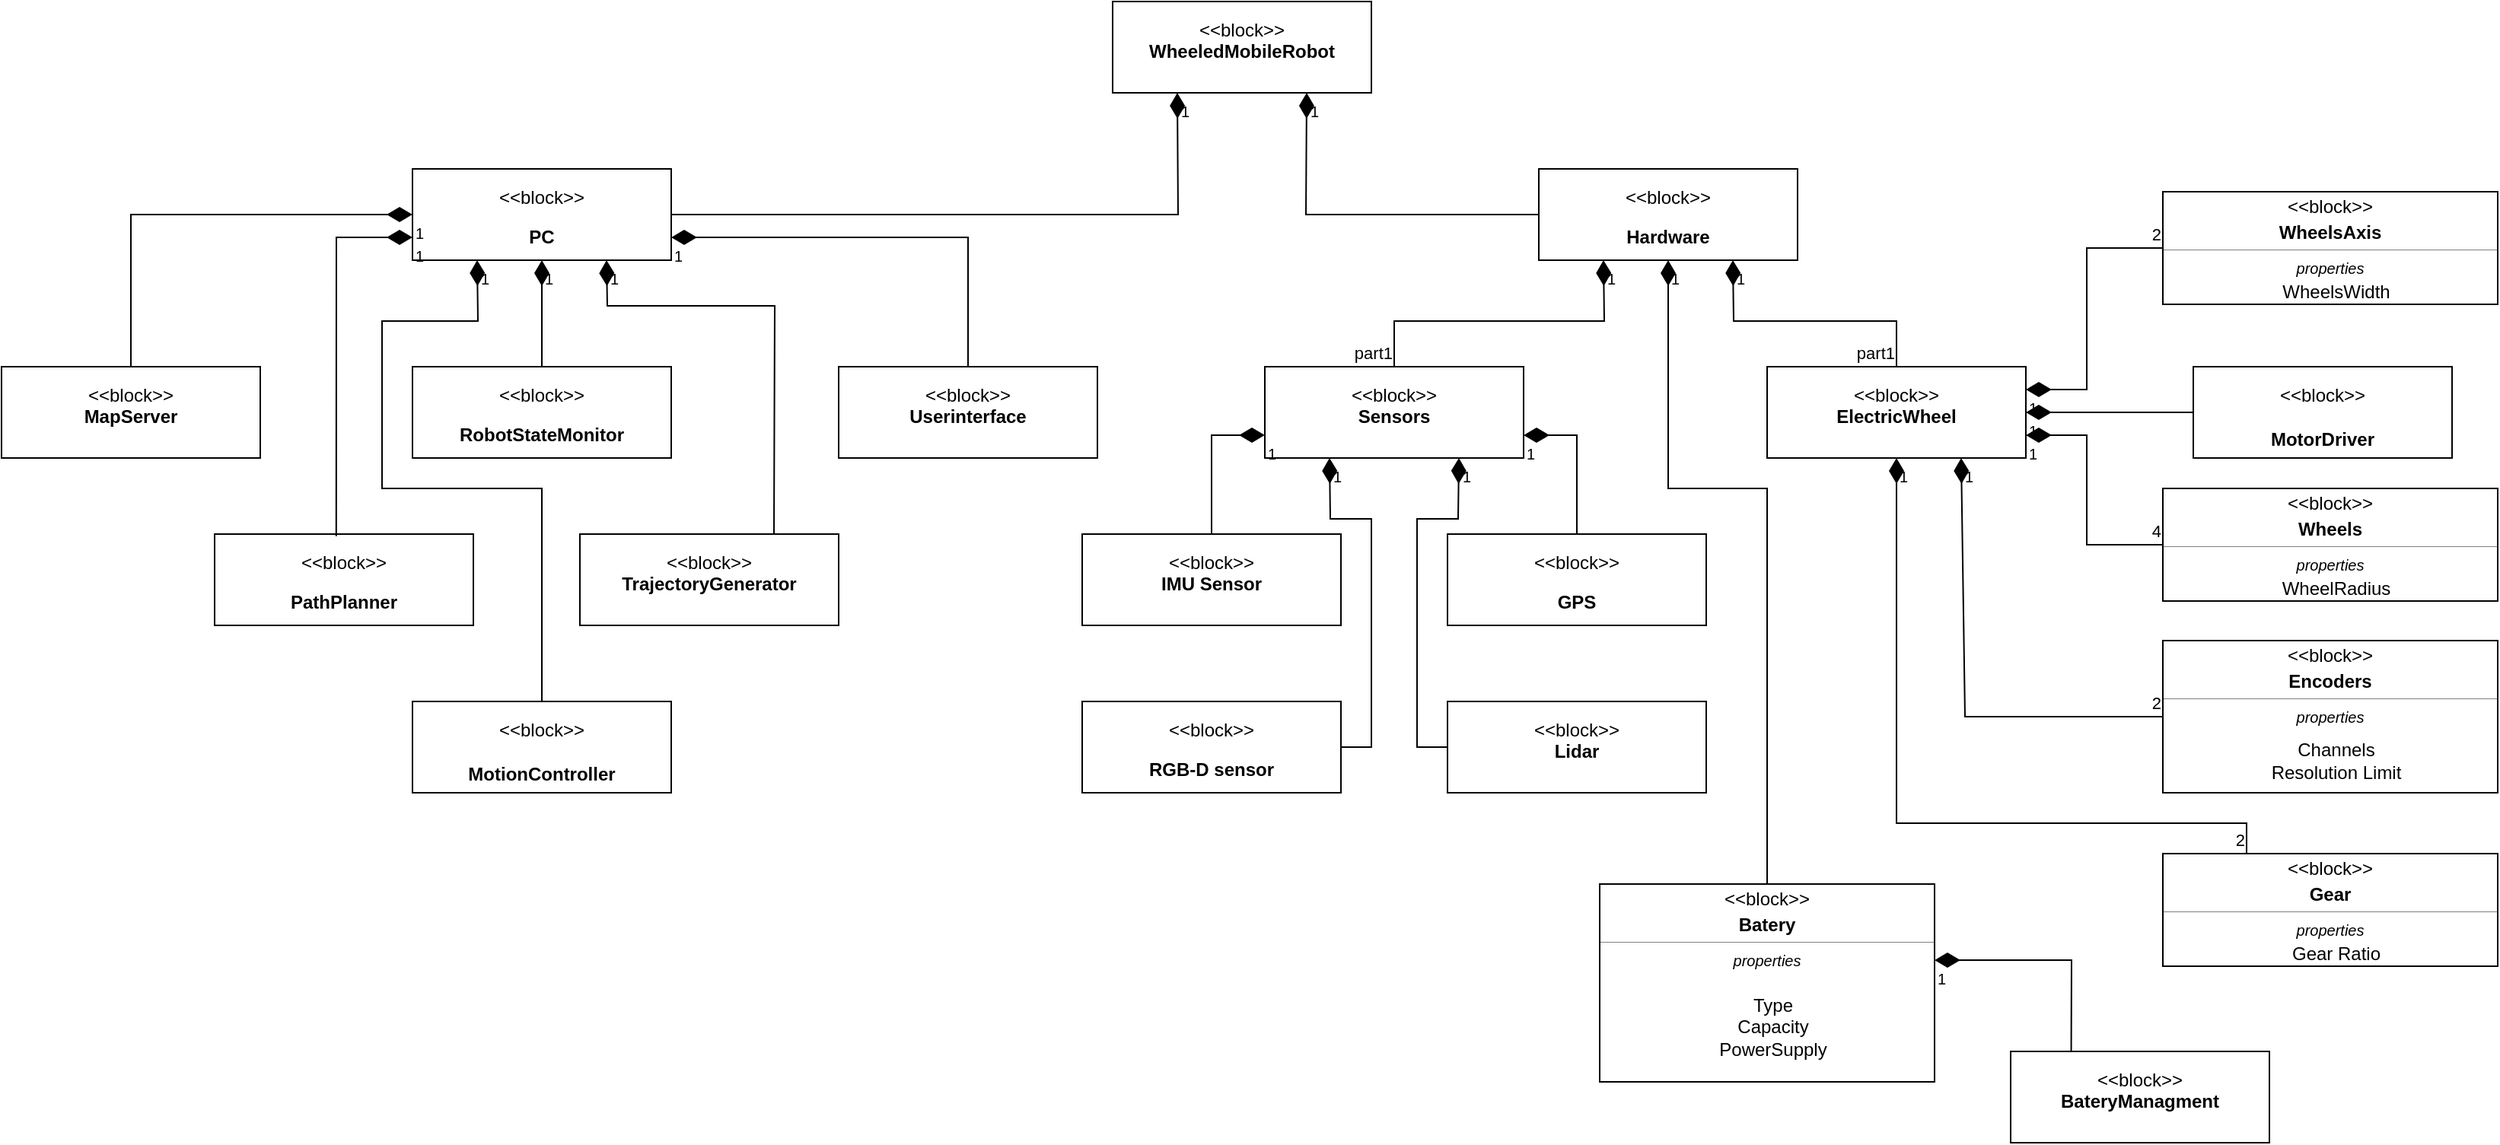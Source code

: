 <mxfile version="24.7.17">
  <diagram name="Strona-1" id="UwaVrkcUniKHTA-4bWRa">
    <mxGraphModel dx="1037" dy="1135" grid="1" gridSize="10" guides="1" tooltips="1" connect="1" arrows="1" fold="1" page="1" pageScale="1" pageWidth="1169" pageHeight="827" math="0" shadow="0">
      <root>
        <mxCell id="0" />
        <mxCell id="1" parent="0" />
        <mxCell id="Kdwl96Ug_hAsiMV7PnAU-1" value="&lt;p&gt;&amp;lt;&amp;lt;block&amp;gt;&amp;gt;&lt;br&gt;&lt;/p&gt;&lt;p&gt;&lt;b&gt;PC&lt;/b&gt;&lt;/p&gt;" style="shape=rect;html=1;overflow=fill;whiteSpace=wrap;align=center;" parent="1" vertex="1">
          <mxGeometry x="1630" y="160" width="170" height="60" as="geometry" />
        </mxCell>
        <mxCell id="Kdwl96Ug_hAsiMV7PnAU-2" value="&lt;p&gt;&amp;lt;&amp;lt;block&amp;gt;&amp;gt;&lt;br&gt;&lt;/p&gt;&lt;p&gt;&lt;b&gt;Hardware&lt;/b&gt;&lt;/p&gt;" style="shape=rect;html=1;overflow=fill;whiteSpace=wrap;align=center;" parent="1" vertex="1">
          <mxGeometry x="2370" y="160" width="170" height="60" as="geometry" />
        </mxCell>
        <mxCell id="Kdwl96Ug_hAsiMV7PnAU-3" value="&lt;p&gt;&amp;lt;&amp;lt;block&amp;gt;&amp;gt;&lt;br&gt;&lt;b&gt;WheeledMobileRobot&lt;/b&gt;&lt;/p&gt;" style="shape=rect;html=1;overflow=fill;whiteSpace=wrap;align=center;" parent="1" vertex="1">
          <mxGeometry x="2090" y="50" width="170" height="60" as="geometry" />
        </mxCell>
        <mxCell id="Kdwl96Ug_hAsiMV7PnAU-52" value="" style="align=right;html=1;verticalAlign=bottom;endArrow=none;startArrow=diamondThin;startSize=14;startFill=1;edgeStyle=none;rounded=0;exitX=0.25;exitY=1;exitDx=0;exitDy=0;entryX=1;entryY=0.5;entryDx=0;entryDy=0;" parent="1" source="Kdwl96Ug_hAsiMV7PnAU-3" target="Kdwl96Ug_hAsiMV7PnAU-1" edge="1">
          <mxGeometry x="1" relative="1" as="geometry">
            <mxPoint x="1900" y="160" as="sourcePoint" />
            <mxPoint x="1730" y="350" as="targetPoint" />
            <Array as="points">
              <mxPoint x="2133" y="190" />
            </Array>
          </mxGeometry>
        </mxCell>
        <mxCell id="Kdwl96Ug_hAsiMV7PnAU-53" value="1" style="resizable=0;html=1;align=left;verticalAlign=top;labelBackgroundColor=none;fontSize=10" parent="Kdwl96Ug_hAsiMV7PnAU-52" connectable="0" vertex="1">
          <mxGeometry x="-1" relative="1" as="geometry" />
        </mxCell>
        <mxCell id="Kdwl96Ug_hAsiMV7PnAU-55" value="" style="align=right;html=1;verticalAlign=bottom;endArrow=none;startArrow=diamondThin;startSize=14;startFill=1;edgeStyle=none;rounded=0;exitX=0.75;exitY=1;exitDx=0;exitDy=0;entryX=0;entryY=0.5;entryDx=0;entryDy=0;" parent="1" source="Kdwl96Ug_hAsiMV7PnAU-3" target="Kdwl96Ug_hAsiMV7PnAU-2" edge="1">
          <mxGeometry x="1" relative="1" as="geometry">
            <mxPoint x="1873" y="120" as="sourcePoint" />
            <mxPoint x="1810" y="200" as="targetPoint" />
            <Array as="points">
              <mxPoint x="2217" y="190" />
            </Array>
            <mxPoint as="offset" />
          </mxGeometry>
        </mxCell>
        <mxCell id="Kdwl96Ug_hAsiMV7PnAU-56" value="1" style="resizable=0;html=1;align=left;verticalAlign=top;labelBackgroundColor=none;fontSize=10" parent="Kdwl96Ug_hAsiMV7PnAU-55" connectable="0" vertex="1">
          <mxGeometry x="-1" relative="1" as="geometry" />
        </mxCell>
        <mxCell id="Kdwl96Ug_hAsiMV7PnAU-58" value="&lt;p&gt;&amp;lt;&amp;lt;block&amp;gt;&amp;gt;&lt;/p&gt;&lt;span style=&quot;font-weight: 700;&quot;&gt;RobotStateMonitor&lt;/span&gt;" style="shape=rect;html=1;overflow=fill;whiteSpace=wrap;align=center;" parent="1" vertex="1">
          <mxGeometry x="1630" y="290" width="170" height="60" as="geometry" />
        </mxCell>
        <mxCell id="Kdwl96Ug_hAsiMV7PnAU-59" value="&lt;p&gt;&amp;lt;&amp;lt;block&amp;gt;&amp;gt;&lt;br style=&quot;font-weight: 700;&quot;&gt;&lt;span style=&quot;font-weight: 700;&quot;&gt;TrajectoryGenerator&lt;/span&gt;&lt;br&gt;&lt;/p&gt;" style="shape=rect;html=1;overflow=fill;whiteSpace=wrap;align=center;" parent="1" vertex="1">
          <mxGeometry x="1740" y="400" width="170" height="60" as="geometry" />
        </mxCell>
        <mxCell id="Kdwl96Ug_hAsiMV7PnAU-60" value="&lt;p&gt;&amp;lt;&amp;lt;block&amp;gt;&amp;gt;&lt;br&gt;&lt;br&gt;&lt;b&gt;MotionController&lt;/b&gt;&lt;/p&gt;&lt;div&gt;&lt;br style=&quot;font-weight: 700;&quot;&gt;&lt;/div&gt;" style="shape=rect;html=1;overflow=fill;whiteSpace=wrap;align=center;" parent="1" vertex="1">
          <mxGeometry x="1630" y="510" width="170" height="60" as="geometry" />
        </mxCell>
        <mxCell id="Kdwl96Ug_hAsiMV7PnAU-61" value="&lt;p&gt;&amp;lt;&amp;lt;block&amp;gt;&amp;gt;&lt;br style=&quot;font-weight: 700;&quot;&gt;&lt;span style=&quot;font-weight: 700;&quot;&gt;Userinterface&lt;/span&gt;&lt;br&gt;&lt;/p&gt;" style="shape=rect;html=1;overflow=fill;whiteSpace=wrap;align=center;" parent="1" vertex="1">
          <mxGeometry x="1910" y="290" width="170" height="60" as="geometry" />
        </mxCell>
        <mxCell id="Kdwl96Ug_hAsiMV7PnAU-62" value="&lt;p&gt;&amp;lt;&amp;lt;block&amp;gt;&amp;gt;&lt;br style=&quot;font-weight: 700;&quot;&gt;&lt;span style=&quot;font-weight: 700;&quot;&gt;MapServer&lt;/span&gt;&lt;br&gt;&lt;/p&gt;" style="shape=rect;html=1;overflow=fill;whiteSpace=wrap;align=center;" parent="1" vertex="1">
          <mxGeometry x="1360" y="290" width="170" height="60" as="geometry" />
        </mxCell>
        <mxCell id="Kdwl96Ug_hAsiMV7PnAU-63" value="&lt;p&gt;&amp;lt;&amp;lt;block&amp;gt;&amp;gt;&lt;/p&gt;&lt;p&gt;&lt;span style=&quot;font-weight: 700; background-color: initial;&quot;&gt;PathPlanner&lt;/span&gt;&lt;/p&gt;" style="shape=rect;html=1;overflow=fill;whiteSpace=wrap;align=center;" parent="1" vertex="1">
          <mxGeometry x="1500" y="400" width="170" height="60" as="geometry" />
        </mxCell>
        <mxCell id="Kdwl96Ug_hAsiMV7PnAU-64" value="" style="align=right;html=1;verticalAlign=bottom;endArrow=none;startArrow=diamondThin;startSize=14;startFill=1;edgeStyle=none;rounded=0;exitX=0;exitY=0.5;exitDx=0;exitDy=0;entryX=0.5;entryY=0;entryDx=0;entryDy=0;" parent="1" source="Kdwl96Ug_hAsiMV7PnAU-1" target="Kdwl96Ug_hAsiMV7PnAU-62" edge="1">
          <mxGeometry x="1" relative="1" as="geometry">
            <mxPoint x="2143" y="120" as="sourcePoint" />
            <mxPoint x="1810" y="200" as="targetPoint" />
            <Array as="points">
              <mxPoint x="1445" y="190" />
              <mxPoint x="1445" y="260" />
            </Array>
          </mxGeometry>
        </mxCell>
        <mxCell id="Kdwl96Ug_hAsiMV7PnAU-65" value="1" style="resizable=0;html=1;align=left;verticalAlign=top;labelBackgroundColor=none;fontSize=10" parent="Kdwl96Ug_hAsiMV7PnAU-64" connectable="0" vertex="1">
          <mxGeometry x="-1" relative="1" as="geometry" />
        </mxCell>
        <mxCell id="Kdwl96Ug_hAsiMV7PnAU-67" value="" style="align=right;html=1;verticalAlign=bottom;endArrow=none;startArrow=diamondThin;startSize=14;startFill=1;edgeStyle=none;rounded=0;exitX=0.5;exitY=1;exitDx=0;exitDy=0;entryX=0.5;entryY=0;entryDx=0;entryDy=0;" parent="1" source="Kdwl96Ug_hAsiMV7PnAU-1" target="Kdwl96Ug_hAsiMV7PnAU-58" edge="1">
          <mxGeometry x="1" relative="1" as="geometry">
            <mxPoint x="1683" y="230" as="sourcePoint" />
            <mxPoint x="1455" y="300" as="targetPoint" />
            <Array as="points">
              <mxPoint x="1715" y="270" />
            </Array>
          </mxGeometry>
        </mxCell>
        <mxCell id="Kdwl96Ug_hAsiMV7PnAU-68" value="1" style="resizable=0;html=1;align=left;verticalAlign=top;labelBackgroundColor=none;fontSize=10" parent="Kdwl96Ug_hAsiMV7PnAU-67" connectable="0" vertex="1">
          <mxGeometry x="-1" relative="1" as="geometry" />
        </mxCell>
        <mxCell id="Kdwl96Ug_hAsiMV7PnAU-70" value="" style="align=right;html=1;verticalAlign=bottom;endArrow=none;startArrow=diamondThin;startSize=14;startFill=1;edgeStyle=none;rounded=0;exitX=1;exitY=0.75;exitDx=0;exitDy=0;entryX=0.5;entryY=0;entryDx=0;entryDy=0;" parent="1" source="Kdwl96Ug_hAsiMV7PnAU-1" target="Kdwl96Ug_hAsiMV7PnAU-61" edge="1">
          <mxGeometry x="1" relative="1" as="geometry">
            <mxPoint x="1725" y="230" as="sourcePoint" />
            <mxPoint x="1725" y="300" as="targetPoint" />
            <Array as="points">
              <mxPoint x="1995" y="205" />
              <mxPoint x="1995" y="260" />
            </Array>
            <mxPoint as="offset" />
          </mxGeometry>
        </mxCell>
        <mxCell id="Kdwl96Ug_hAsiMV7PnAU-71" value="1" style="resizable=0;html=1;align=left;verticalAlign=top;labelBackgroundColor=none;fontSize=10" parent="Kdwl96Ug_hAsiMV7PnAU-70" connectable="0" vertex="1">
          <mxGeometry x="-1" relative="1" as="geometry" />
        </mxCell>
        <mxCell id="Kdwl96Ug_hAsiMV7PnAU-73" value="" style="align=right;html=1;verticalAlign=bottom;endArrow=none;startArrow=diamondThin;startSize=14;startFill=1;edgeStyle=none;rounded=0;exitX=0;exitY=0.75;exitDx=0;exitDy=0;entryX=0.47;entryY=0.023;entryDx=0;entryDy=0;entryPerimeter=0;" parent="1" source="Kdwl96Ug_hAsiMV7PnAU-1" target="Kdwl96Ug_hAsiMV7PnAU-63" edge="1">
          <mxGeometry x="0.997" relative="1" as="geometry">
            <mxPoint x="1600" y="240" as="sourcePoint" />
            <mxPoint x="1580" y="360" as="targetPoint" />
            <Array as="points">
              <mxPoint x="1600" y="205" />
              <mxPoint x="1580" y="205" />
            </Array>
            <mxPoint as="offset" />
          </mxGeometry>
        </mxCell>
        <mxCell id="Kdwl96Ug_hAsiMV7PnAU-74" value="1" style="resizable=0;html=1;align=left;verticalAlign=top;labelBackgroundColor=none;fontSize=10" parent="Kdwl96Ug_hAsiMV7PnAU-73" connectable="0" vertex="1">
          <mxGeometry x="-1" relative="1" as="geometry" />
        </mxCell>
        <mxCell id="Kdwl96Ug_hAsiMV7PnAU-76" value="" style="align=right;html=1;verticalAlign=bottom;endArrow=none;startArrow=diamondThin;startSize=14;startFill=1;edgeStyle=none;rounded=0;exitX=0.75;exitY=1;exitDx=0;exitDy=0;entryX=0.75;entryY=0;entryDx=0;entryDy=0;" parent="1" source="Kdwl96Ug_hAsiMV7PnAU-1" target="Kdwl96Ug_hAsiMV7PnAU-59" edge="1">
          <mxGeometry x="1" relative="1" as="geometry">
            <mxPoint x="1725" y="230" as="sourcePoint" />
            <mxPoint x="1725" y="300" as="targetPoint" />
            <Array as="points">
              <mxPoint x="1758" y="250" />
              <mxPoint x="1868" y="250" />
            </Array>
            <mxPoint as="offset" />
          </mxGeometry>
        </mxCell>
        <mxCell id="Kdwl96Ug_hAsiMV7PnAU-77" value="1" style="resizable=0;html=1;align=left;verticalAlign=top;labelBackgroundColor=none;fontSize=10" parent="Kdwl96Ug_hAsiMV7PnAU-76" connectable="0" vertex="1">
          <mxGeometry x="-1" relative="1" as="geometry" />
        </mxCell>
        <mxCell id="Kdwl96Ug_hAsiMV7PnAU-79" value="" style="align=right;html=1;verticalAlign=bottom;endArrow=none;startArrow=diamondThin;startSize=14;startFill=1;edgeStyle=none;rounded=0;exitX=0.25;exitY=1;exitDx=0;exitDy=0;entryX=0.5;entryY=0;entryDx=0;entryDy=0;" parent="1" source="Kdwl96Ug_hAsiMV7PnAU-1" target="Kdwl96Ug_hAsiMV7PnAU-60" edge="1">
          <mxGeometry x="1" relative="1" as="geometry">
            <mxPoint x="1768" y="230" as="sourcePoint" />
            <mxPoint x="1878" y="410" as="targetPoint" />
            <Array as="points">
              <mxPoint x="1673" y="260" />
              <mxPoint x="1610" y="260" />
              <mxPoint x="1610" y="370" />
              <mxPoint x="1715" y="370" />
            </Array>
          </mxGeometry>
        </mxCell>
        <mxCell id="Kdwl96Ug_hAsiMV7PnAU-80" value="1" style="resizable=0;html=1;align=left;verticalAlign=top;labelBackgroundColor=none;fontSize=10" parent="Kdwl96Ug_hAsiMV7PnAU-79" connectable="0" vertex="1">
          <mxGeometry x="-1" relative="1" as="geometry" />
        </mxCell>
        <mxCell id="Kdwl96Ug_hAsiMV7PnAU-82" value="&lt;p&gt;&amp;lt;&amp;lt;block&amp;gt;&amp;gt;&lt;br style=&quot;font-weight: 700;&quot;&gt;&lt;span style=&quot;font-weight: 700;&quot;&gt;Sensors&lt;/span&gt;&lt;br&gt;&lt;/p&gt;" style="shape=rect;html=1;overflow=fill;whiteSpace=wrap;align=center;" parent="1" vertex="1">
          <mxGeometry x="2190" y="290" width="170" height="60" as="geometry" />
        </mxCell>
        <mxCell id="Kdwl96Ug_hAsiMV7PnAU-84" value="&lt;p&gt;&amp;lt;&amp;lt;block&amp;gt;&amp;gt;&lt;br style=&quot;font-weight: 700;&quot;&gt;&lt;b&gt;ElectricWheel&lt;/b&gt;&lt;/p&gt;" style="shape=rect;html=1;overflow=fill;whiteSpace=wrap;align=center;" parent="1" vertex="1">
          <mxGeometry x="2520" y="290" width="170" height="60" as="geometry" />
        </mxCell>
        <mxCell id="Kdwl96Ug_hAsiMV7PnAU-85" value="part1" style="align=right;html=1;verticalAlign=bottom;endArrow=none;startArrow=diamondThin;startSize=14;startFill=1;edgeStyle=none;rounded=0;exitX=0.25;exitY=1;exitDx=0;exitDy=0;entryX=0.5;entryY=0;entryDx=0;entryDy=0;" parent="1" source="Kdwl96Ug_hAsiMV7PnAU-2" target="Kdwl96Ug_hAsiMV7PnAU-82" edge="1">
          <mxGeometry x="1" relative="1" as="geometry">
            <mxPoint x="2060" y="205" as="sourcePoint" />
            <mxPoint x="2255" y="290" as="targetPoint" />
            <Array as="points">
              <mxPoint x="2413" y="260" />
              <mxPoint x="2275" y="260" />
            </Array>
          </mxGeometry>
        </mxCell>
        <mxCell id="Kdwl96Ug_hAsiMV7PnAU-86" value="1" style="resizable=0;html=1;align=left;verticalAlign=top;labelBackgroundColor=none;fontSize=10" parent="Kdwl96Ug_hAsiMV7PnAU-85" connectable="0" vertex="1">
          <mxGeometry x="-1" relative="1" as="geometry" />
        </mxCell>
        <mxCell id="Kdwl96Ug_hAsiMV7PnAU-88" value="part1" style="align=right;html=1;verticalAlign=bottom;endArrow=none;startArrow=diamondThin;startSize=14;startFill=1;edgeStyle=none;rounded=0;exitX=0.75;exitY=1;exitDx=0;exitDy=0;entryX=0.5;entryY=0;entryDx=0;entryDy=0;" parent="1" source="Kdwl96Ug_hAsiMV7PnAU-2" target="Kdwl96Ug_hAsiMV7PnAU-84" edge="1">
          <mxGeometry x="1" relative="1" as="geometry">
            <mxPoint x="2423" y="230" as="sourcePoint" />
            <mxPoint x="2285" y="300" as="targetPoint" />
            <Array as="points">
              <mxPoint x="2498" y="260" />
              <mxPoint x="2605" y="260" />
            </Array>
          </mxGeometry>
        </mxCell>
        <mxCell id="Kdwl96Ug_hAsiMV7PnAU-89" value="1" style="resizable=0;html=1;align=left;verticalAlign=top;labelBackgroundColor=none;fontSize=10" parent="Kdwl96Ug_hAsiMV7PnAU-88" connectable="0" vertex="1">
          <mxGeometry x="-1" relative="1" as="geometry" />
        </mxCell>
        <mxCell id="Kdwl96Ug_hAsiMV7PnAU-95" value="&lt;p&gt;&amp;lt;&amp;lt;block&amp;gt;&amp;gt;&lt;br&gt;&lt;/p&gt;&lt;p&gt;&lt;span style=&quot;font-weight: 700;&quot;&gt;GPS&lt;/span&gt;&lt;br&gt;&lt;/p&gt;" style="shape=rect;html=1;overflow=fill;whiteSpace=wrap;align=center;" parent="1" vertex="1">
          <mxGeometry x="2310" y="400" width="170" height="60" as="geometry" />
        </mxCell>
        <mxCell id="Kdwl96Ug_hAsiMV7PnAU-96" value="&lt;p&gt;&amp;lt;&amp;lt;block&amp;gt;&amp;gt;&lt;br&gt;&lt;span style=&quot;font-weight: 700;&quot;&gt;IMU Sensor&lt;/span&gt;&lt;br&gt;&lt;/p&gt;" style="shape=rect;html=1;overflow=fill;whiteSpace=wrap;align=center;" parent="1" vertex="1">
          <mxGeometry x="2070" y="400" width="170" height="60" as="geometry" />
        </mxCell>
        <mxCell id="Kdwl96Ug_hAsiMV7PnAU-97" value="&lt;p&gt;&amp;lt;&amp;lt;block&amp;gt;&amp;gt;&lt;/p&gt;&lt;p&gt;&lt;span style=&quot;font-weight: 700; background-color: initial;&quot;&gt;RGB-D sensor&lt;/span&gt;&lt;/p&gt;" style="shape=rect;html=1;overflow=fill;whiteSpace=wrap;align=center;" parent="1" vertex="1">
          <mxGeometry x="2070" y="510" width="170" height="60" as="geometry" />
        </mxCell>
        <mxCell id="Kdwl96Ug_hAsiMV7PnAU-98" value="&lt;p&gt;&amp;lt;&amp;lt;block&amp;gt;&amp;gt;&lt;br&gt;&lt;br style=&quot;font-weight: 700;&quot;&gt;&lt;span style=&quot;font-weight: 700;&quot;&gt;MotorDriver&lt;/span&gt;&lt;br&gt;&lt;/p&gt;" style="shape=rect;html=1;overflow=fill;whiteSpace=wrap;align=center;" parent="1" vertex="1">
          <mxGeometry x="2800" y="290" width="170" height="60" as="geometry" />
        </mxCell>
        <mxCell id="Kdwl96Ug_hAsiMV7PnAU-99" value="&lt;p&gt;&amp;lt;&amp;lt;block&amp;gt;&amp;gt;&lt;br&gt;&lt;span style=&quot;font-weight: 700;&quot;&gt;Lidar&lt;/span&gt;&lt;br&gt;&lt;/p&gt;" style="shape=rect;html=1;overflow=fill;whiteSpace=wrap;align=center;" parent="1" vertex="1">
          <mxGeometry x="2310" y="510" width="170" height="60" as="geometry" />
        </mxCell>
        <mxCell id="Kdwl96Ug_hAsiMV7PnAU-100" value="" style="align=right;html=1;verticalAlign=bottom;endArrow=none;startArrow=diamondThin;startSize=14;startFill=1;edgeStyle=none;rounded=0;exitX=0;exitY=0.75;exitDx=0;exitDy=0;entryX=0.5;entryY=0;entryDx=0;entryDy=0;" parent="1" source="Kdwl96Ug_hAsiMV7PnAU-82" target="Kdwl96Ug_hAsiMV7PnAU-96" edge="1">
          <mxGeometry x="1" relative="1" as="geometry">
            <mxPoint x="2423" y="230" as="sourcePoint" />
            <mxPoint x="2285" y="300" as="targetPoint" />
            <Array as="points">
              <mxPoint x="2155" y="335" />
            </Array>
            <mxPoint as="offset" />
          </mxGeometry>
        </mxCell>
        <mxCell id="Kdwl96Ug_hAsiMV7PnAU-101" value="1" style="resizable=0;html=1;align=left;verticalAlign=top;labelBackgroundColor=none;fontSize=10" parent="Kdwl96Ug_hAsiMV7PnAU-100" connectable="0" vertex="1">
          <mxGeometry x="-1" relative="1" as="geometry" />
        </mxCell>
        <mxCell id="Kdwl96Ug_hAsiMV7PnAU-102" value="" style="align=right;html=1;verticalAlign=bottom;endArrow=none;startArrow=diamondThin;startSize=14;startFill=1;edgeStyle=none;rounded=0;exitX=1;exitY=0.75;exitDx=0;exitDy=0;entryX=0.5;entryY=0;entryDx=0;entryDy=0;" parent="1" source="Kdwl96Ug_hAsiMV7PnAU-82" target="Kdwl96Ug_hAsiMV7PnAU-95" edge="1">
          <mxGeometry x="1" relative="1" as="geometry">
            <mxPoint x="2445" y="325" as="sourcePoint" />
            <mxPoint x="2410" y="390" as="targetPoint" />
            <Array as="points">
              <mxPoint x="2395" y="335" />
            </Array>
          </mxGeometry>
        </mxCell>
        <mxCell id="Kdwl96Ug_hAsiMV7PnAU-103" value="1" style="resizable=0;html=1;align=left;verticalAlign=top;labelBackgroundColor=none;fontSize=10" parent="Kdwl96Ug_hAsiMV7PnAU-102" connectable="0" vertex="1">
          <mxGeometry x="-1" relative="1" as="geometry" />
        </mxCell>
        <mxCell id="Kdwl96Ug_hAsiMV7PnAU-104" value="" style="align=right;html=1;verticalAlign=bottom;endArrow=none;startArrow=diamondThin;startSize=14;startFill=1;edgeStyle=none;rounded=0;exitX=0.75;exitY=1;exitDx=0;exitDy=0;entryX=0;entryY=0.5;entryDx=0;entryDy=0;" parent="1" source="Kdwl96Ug_hAsiMV7PnAU-82" target="Kdwl96Ug_hAsiMV7PnAU-99" edge="1">
          <mxGeometry x="1" y="14" relative="1" as="geometry">
            <mxPoint x="2370" y="345" as="sourcePoint" />
            <mxPoint x="2405" y="410" as="targetPoint" />
            <Array as="points">
              <mxPoint x="2317" y="390" />
              <mxPoint x="2290" y="390" />
              <mxPoint x="2290" y="540" />
            </Array>
            <mxPoint x="10" y="4" as="offset" />
          </mxGeometry>
        </mxCell>
        <mxCell id="Kdwl96Ug_hAsiMV7PnAU-105" value="1" style="resizable=0;html=1;align=left;verticalAlign=top;labelBackgroundColor=none;fontSize=10" parent="Kdwl96Ug_hAsiMV7PnAU-104" connectable="0" vertex="1">
          <mxGeometry x="-1" relative="1" as="geometry" />
        </mxCell>
        <mxCell id="Kdwl96Ug_hAsiMV7PnAU-106" value="" style="align=right;html=1;verticalAlign=bottom;endArrow=none;startArrow=diamondThin;startSize=14;startFill=1;edgeStyle=none;rounded=0;exitX=0.25;exitY=1;exitDx=0;exitDy=0;entryX=1;entryY=0.5;entryDx=0;entryDy=0;" parent="1" source="Kdwl96Ug_hAsiMV7PnAU-82" target="Kdwl96Ug_hAsiMV7PnAU-97" edge="1">
          <mxGeometry x="1" relative="1" as="geometry">
            <mxPoint x="2277" y="369" as="sourcePoint" />
            <mxPoint x="2270" y="559" as="targetPoint" />
            <Array as="points">
              <mxPoint x="2233" y="390" />
              <mxPoint x="2260" y="390" />
              <mxPoint x="2260" y="540" />
            </Array>
          </mxGeometry>
        </mxCell>
        <mxCell id="Kdwl96Ug_hAsiMV7PnAU-107" value="1" style="resizable=0;html=1;align=left;verticalAlign=top;labelBackgroundColor=none;fontSize=10" parent="Kdwl96Ug_hAsiMV7PnAU-106" connectable="0" vertex="1">
          <mxGeometry x="-1" relative="1" as="geometry" />
        </mxCell>
        <mxCell id="Kdwl96Ug_hAsiMV7PnAU-108" value="" style="align=right;html=1;verticalAlign=bottom;endArrow=none;startArrow=diamondThin;startSize=14;startFill=1;edgeStyle=none;rounded=0;exitX=1;exitY=0.5;exitDx=0;exitDy=0;entryX=0;entryY=0.5;entryDx=0;entryDy=0;" parent="1" source="Kdwl96Ug_hAsiMV7PnAU-84" target="Kdwl96Ug_hAsiMV7PnAU-98" edge="1">
          <mxGeometry x="1" relative="1" as="geometry">
            <mxPoint x="2660" y="190" as="sourcePoint" />
            <mxPoint x="2767" y="260" as="targetPoint" />
            <Array as="points">
              <mxPoint x="2720" y="320" />
              <mxPoint x="2770" y="320" />
            </Array>
          </mxGeometry>
        </mxCell>
        <mxCell id="Kdwl96Ug_hAsiMV7PnAU-109" value="1" style="resizable=0;html=1;align=left;verticalAlign=top;labelBackgroundColor=none;fontSize=10" parent="Kdwl96Ug_hAsiMV7PnAU-108" connectable="0" vertex="1">
          <mxGeometry x="-1" relative="1" as="geometry" />
        </mxCell>
        <mxCell id="Kdwl96Ug_hAsiMV7PnAU-111" value="4" style="align=right;html=1;verticalAlign=bottom;endArrow=none;startArrow=diamondThin;startSize=14;startFill=1;edgeStyle=none;rounded=0;exitX=1;exitY=0.75;exitDx=0;exitDy=0;entryX=0;entryY=0.5;entryDx=0;entryDy=0;" parent="1" source="Kdwl96Ug_hAsiMV7PnAU-84" target="Kdwl96Ug_hAsiMV7PnAU-113" edge="1">
          <mxGeometry x="1" relative="1" as="geometry">
            <mxPoint x="2700" y="330" as="sourcePoint" />
            <mxPoint x="2770" y="464" as="targetPoint" />
            <Array as="points">
              <mxPoint x="2730" y="335" />
              <mxPoint x="2730" y="407" />
            </Array>
          </mxGeometry>
        </mxCell>
        <mxCell id="Kdwl96Ug_hAsiMV7PnAU-112" value="1" style="resizable=0;html=1;align=left;verticalAlign=top;labelBackgroundColor=none;fontSize=10" parent="Kdwl96Ug_hAsiMV7PnAU-111" connectable="0" vertex="1">
          <mxGeometry x="-1" relative="1" as="geometry" />
        </mxCell>
        <mxCell id="Kdwl96Ug_hAsiMV7PnAU-113" value="" style="fontStyle=1;align=center;verticalAlign=middle;childLayout=stackLayout;horizontal=1;horizontalStack=0;resizeParent=1;resizeParentMax=0;resizeLast=0;marginBottom=0;" parent="1" vertex="1">
          <mxGeometry x="2780" y="370" width="220" height="74" as="geometry" />
        </mxCell>
        <mxCell id="Kdwl96Ug_hAsiMV7PnAU-114" value="&amp;lt;&amp;lt;block&amp;gt;&amp;gt;" style="html=1;align=center;spacing=0;verticalAlign=middle;strokeColor=none;fillColor=none;whiteSpace=wrap;" parent="Kdwl96Ug_hAsiMV7PnAU-113" vertex="1">
          <mxGeometry width="220" height="20" as="geometry" />
        </mxCell>
        <mxCell id="Kdwl96Ug_hAsiMV7PnAU-116" value="Wheels" style="html=1;align=center;spacing=0;verticalAlign=middle;strokeColor=none;fillColor=none;whiteSpace=wrap;fontStyle=1;" parent="Kdwl96Ug_hAsiMV7PnAU-113" vertex="1">
          <mxGeometry y="20" width="220" height="14" as="geometry" />
        </mxCell>
        <mxCell id="Kdwl96Ug_hAsiMV7PnAU-133" value="" style="line;strokeWidth=0.25;fillColor=none;align=left;verticalAlign=middle;spacingTop=-1;spacingLeft=3;spacingRight=3;rotatable=0;labelPosition=right;points=[];portConstraint=eastwest;" parent="Kdwl96Ug_hAsiMV7PnAU-113" vertex="1">
          <mxGeometry y="34" width="220" height="8" as="geometry" />
        </mxCell>
        <mxCell id="Kdwl96Ug_hAsiMV7PnAU-134" value="properties" style="html=1;align=center;spacing=0;verticalAlign=middle;strokeColor=none;fillColor=none;whiteSpace=wrap;fontStyle=2;fontSize=10;" parent="Kdwl96Ug_hAsiMV7PnAU-113" vertex="1">
          <mxGeometry y="42" width="220" height="16" as="geometry" />
        </mxCell>
        <mxCell id="Kdwl96Ug_hAsiMV7PnAU-135" value="WheelRadius" style="html=1;align=center;spacing=0;spacingLeft=8;verticalAlign=middle;strokeColor=none;fillColor=none;whiteSpace=wrap;" parent="Kdwl96Ug_hAsiMV7PnAU-113" vertex="1">
          <mxGeometry y="58" width="220" height="16" as="geometry" />
        </mxCell>
        <mxCell id="Kdwl96Ug_hAsiMV7PnAU-137" value="" style="fontStyle=1;align=center;verticalAlign=middle;childLayout=stackLayout;horizontal=1;horizontalStack=0;resizeParent=1;resizeParentMax=0;resizeLast=0;marginBottom=0;" parent="1" vertex="1">
          <mxGeometry x="2780" y="470" width="220" height="100" as="geometry" />
        </mxCell>
        <mxCell id="Kdwl96Ug_hAsiMV7PnAU-138" value="&amp;lt;&amp;lt;block&amp;gt;&amp;gt;" style="html=1;align=center;spacing=0;verticalAlign=middle;strokeColor=none;fillColor=none;whiteSpace=wrap;" parent="Kdwl96Ug_hAsiMV7PnAU-137" vertex="1">
          <mxGeometry width="220" height="20" as="geometry" />
        </mxCell>
        <mxCell id="Kdwl96Ug_hAsiMV7PnAU-139" value="Encoders" style="html=1;align=center;spacing=0;verticalAlign=middle;strokeColor=none;fillColor=none;whiteSpace=wrap;fontStyle=1;" parent="Kdwl96Ug_hAsiMV7PnAU-137" vertex="1">
          <mxGeometry y="20" width="220" height="14" as="geometry" />
        </mxCell>
        <mxCell id="Kdwl96Ug_hAsiMV7PnAU-140" value="" style="line;strokeWidth=0.25;fillColor=none;align=left;verticalAlign=middle;spacingTop=-1;spacingLeft=3;spacingRight=3;rotatable=0;labelPosition=right;points=[];portConstraint=eastwest;" parent="Kdwl96Ug_hAsiMV7PnAU-137" vertex="1">
          <mxGeometry y="34" width="220" height="8" as="geometry" />
        </mxCell>
        <mxCell id="Kdwl96Ug_hAsiMV7PnAU-141" value="properties" style="html=1;align=center;spacing=0;verticalAlign=middle;strokeColor=none;fillColor=none;whiteSpace=wrap;fontStyle=2;fontSize=10;" parent="Kdwl96Ug_hAsiMV7PnAU-137" vertex="1">
          <mxGeometry y="42" width="220" height="16" as="geometry" />
        </mxCell>
        <mxCell id="Kdwl96Ug_hAsiMV7PnAU-142" value="Channels&lt;div&gt;Resolution Limit&lt;/div&gt;" style="html=1;align=center;spacing=0;spacingLeft=8;verticalAlign=middle;strokeColor=none;fillColor=none;whiteSpace=wrap;" parent="Kdwl96Ug_hAsiMV7PnAU-137" vertex="1">
          <mxGeometry y="58" width="220" height="42" as="geometry" />
        </mxCell>
        <mxCell id="Kdwl96Ug_hAsiMV7PnAU-143" value="2" style="align=right;html=1;verticalAlign=bottom;endArrow=none;startArrow=diamondThin;startSize=14;startFill=1;edgeStyle=none;rounded=0;exitX=0.75;exitY=1;exitDx=0;exitDy=0;entryX=0;entryY=0.5;entryDx=0;entryDy=0;" parent="1" source="Kdwl96Ug_hAsiMV7PnAU-84" target="Kdwl96Ug_hAsiMV7PnAU-137" edge="1">
          <mxGeometry x="1" relative="1" as="geometry">
            <mxPoint x="2670" y="460" as="sourcePoint" />
            <mxPoint x="2760" y="582" as="targetPoint" />
            <Array as="points">
              <mxPoint x="2650" y="520" />
            </Array>
          </mxGeometry>
        </mxCell>
        <mxCell id="Kdwl96Ug_hAsiMV7PnAU-144" value="1" style="resizable=0;html=1;align=left;verticalAlign=top;labelBackgroundColor=none;fontSize=10" parent="Kdwl96Ug_hAsiMV7PnAU-143" connectable="0" vertex="1">
          <mxGeometry x="-1" relative="1" as="geometry" />
        </mxCell>
        <mxCell id="Kdwl96Ug_hAsiMV7PnAU-145" value="" style="fontStyle=1;align=center;verticalAlign=middle;childLayout=stackLayout;horizontal=1;horizontalStack=0;resizeParent=1;resizeParentMax=0;resizeLast=0;marginBottom=0;" parent="1" vertex="1">
          <mxGeometry x="2780" y="610" width="220" height="74" as="geometry" />
        </mxCell>
        <mxCell id="Kdwl96Ug_hAsiMV7PnAU-146" value="&amp;lt;&amp;lt;block&amp;gt;&amp;gt;" style="html=1;align=center;spacing=0;verticalAlign=middle;strokeColor=none;fillColor=none;whiteSpace=wrap;" parent="Kdwl96Ug_hAsiMV7PnAU-145" vertex="1">
          <mxGeometry width="220" height="20" as="geometry" />
        </mxCell>
        <mxCell id="Kdwl96Ug_hAsiMV7PnAU-147" value="Gear" style="html=1;align=center;spacing=0;verticalAlign=middle;strokeColor=none;fillColor=none;whiteSpace=wrap;fontStyle=1;" parent="Kdwl96Ug_hAsiMV7PnAU-145" vertex="1">
          <mxGeometry y="20" width="220" height="14" as="geometry" />
        </mxCell>
        <mxCell id="Kdwl96Ug_hAsiMV7PnAU-148" value="" style="line;strokeWidth=0.25;fillColor=none;align=left;verticalAlign=middle;spacingTop=-1;spacingLeft=3;spacingRight=3;rotatable=0;labelPosition=right;points=[];portConstraint=eastwest;" parent="Kdwl96Ug_hAsiMV7PnAU-145" vertex="1">
          <mxGeometry y="34" width="220" height="8" as="geometry" />
        </mxCell>
        <mxCell id="Kdwl96Ug_hAsiMV7PnAU-149" value="properties" style="html=1;align=center;spacing=0;verticalAlign=middle;strokeColor=none;fillColor=none;whiteSpace=wrap;fontStyle=2;fontSize=10;" parent="Kdwl96Ug_hAsiMV7PnAU-145" vertex="1">
          <mxGeometry y="42" width="220" height="16" as="geometry" />
        </mxCell>
        <mxCell id="Kdwl96Ug_hAsiMV7PnAU-150" value="Gear Ratio" style="html=1;align=center;spacing=0;spacingLeft=8;verticalAlign=middle;strokeColor=none;fillColor=none;whiteSpace=wrap;" parent="Kdwl96Ug_hAsiMV7PnAU-145" vertex="1">
          <mxGeometry y="58" width="220" height="16" as="geometry" />
        </mxCell>
        <mxCell id="Kdwl96Ug_hAsiMV7PnAU-151" value="2" style="align=right;html=1;verticalAlign=bottom;endArrow=none;startArrow=diamondThin;startSize=14;startFill=1;edgeStyle=none;rounded=0;exitX=0.5;exitY=1;exitDx=0;exitDy=0;entryX=0.25;entryY=0;entryDx=0;entryDy=0;" parent="1" source="Kdwl96Ug_hAsiMV7PnAU-84" target="Kdwl96Ug_hAsiMV7PnAU-146" edge="1">
          <mxGeometry x="1" relative="1" as="geometry">
            <mxPoint x="2658" y="360" as="sourcePoint" />
            <mxPoint x="2790" y="590" as="targetPoint" />
            <Array as="points">
              <mxPoint x="2605" y="590" />
              <mxPoint x="2835" y="590" />
            </Array>
          </mxGeometry>
        </mxCell>
        <mxCell id="Kdwl96Ug_hAsiMV7PnAU-152" value="1" style="resizable=0;html=1;align=left;verticalAlign=top;labelBackgroundColor=none;fontSize=10" parent="Kdwl96Ug_hAsiMV7PnAU-151" connectable="0" vertex="1">
          <mxGeometry x="-1" relative="1" as="geometry" />
        </mxCell>
        <mxCell id="jqjsJvO8hKWeKRam0zQ8-5" value="" style="fontStyle=1;align=center;verticalAlign=middle;childLayout=stackLayout;horizontal=1;horizontalStack=0;resizeParent=1;resizeParentMax=0;resizeLast=0;marginBottom=0;" vertex="1" parent="1">
          <mxGeometry x="2410" y="630" width="220" height="130" as="geometry" />
        </mxCell>
        <mxCell id="jqjsJvO8hKWeKRam0zQ8-6" value="&amp;lt;&amp;lt;block&amp;gt;&amp;gt;" style="html=1;align=center;spacing=0;verticalAlign=middle;strokeColor=none;fillColor=none;whiteSpace=wrap;" vertex="1" parent="jqjsJvO8hKWeKRam0zQ8-5">
          <mxGeometry width="220" height="20" as="geometry" />
        </mxCell>
        <mxCell id="jqjsJvO8hKWeKRam0zQ8-7" value="Batery" style="html=1;align=center;spacing=0;verticalAlign=middle;strokeColor=none;fillColor=none;whiteSpace=wrap;fontStyle=1;" vertex="1" parent="jqjsJvO8hKWeKRam0zQ8-5">
          <mxGeometry y="20" width="220" height="14" as="geometry" />
        </mxCell>
        <mxCell id="jqjsJvO8hKWeKRam0zQ8-8" value="" style="line;strokeWidth=0.25;fillColor=none;align=left;verticalAlign=middle;spacingTop=-1;spacingLeft=3;spacingRight=3;rotatable=0;labelPosition=right;points=[];portConstraint=eastwest;" vertex="1" parent="jqjsJvO8hKWeKRam0zQ8-5">
          <mxGeometry y="34" width="220" height="8" as="geometry" />
        </mxCell>
        <mxCell id="jqjsJvO8hKWeKRam0zQ8-9" value="properties" style="html=1;align=center;spacing=0;verticalAlign=middle;strokeColor=none;fillColor=none;whiteSpace=wrap;fontStyle=2;fontSize=10;" vertex="1" parent="jqjsJvO8hKWeKRam0zQ8-5">
          <mxGeometry y="42" width="220" height="16" as="geometry" />
        </mxCell>
        <mxCell id="jqjsJvO8hKWeKRam0zQ8-10" value="Type&lt;div&gt;Capacity&lt;/div&gt;&lt;div&gt;PowerSupply&lt;/div&gt;" style="html=1;align=center;spacing=0;spacingLeft=8;verticalAlign=middle;strokeColor=none;fillColor=none;whiteSpace=wrap;" vertex="1" parent="jqjsJvO8hKWeKRam0zQ8-5">
          <mxGeometry y="58" width="220" height="72" as="geometry" />
        </mxCell>
        <mxCell id="jqjsJvO8hKWeKRam0zQ8-11" value="&lt;p&gt;&amp;lt;&amp;lt;block&amp;gt;&amp;gt;&lt;br style=&quot;font-weight: 700;&quot;&gt;&lt;b&gt;BateryManagment&lt;/b&gt;&lt;/p&gt;" style="shape=rect;html=1;overflow=fill;whiteSpace=wrap;align=center;" vertex="1" parent="1">
          <mxGeometry x="2680" y="740" width="170" height="60" as="geometry" />
        </mxCell>
        <mxCell id="jqjsJvO8hKWeKRam0zQ8-14" value="" style="align=right;html=1;verticalAlign=bottom;endArrow=none;startArrow=diamondThin;startSize=14;startFill=1;edgeStyle=none;rounded=0;exitX=1;exitY=0.5;exitDx=0;exitDy=0;entryX=0.234;entryY=0.008;entryDx=0;entryDy=0;entryPerimeter=0;" edge="1" parent="1" source="jqjsJvO8hKWeKRam0zQ8-9" target="jqjsJvO8hKWeKRam0zQ8-11">
          <mxGeometry x="1" relative="1" as="geometry">
            <mxPoint x="2700" y="330" as="sourcePoint" />
            <mxPoint x="2810" y="330" as="targetPoint" />
            <Array as="points">
              <mxPoint x="2720" y="680" />
            </Array>
          </mxGeometry>
        </mxCell>
        <mxCell id="jqjsJvO8hKWeKRam0zQ8-15" value="1" style="resizable=0;html=1;align=left;verticalAlign=top;labelBackgroundColor=none;fontSize=10" connectable="0" vertex="1" parent="jqjsJvO8hKWeKRam0zQ8-14">
          <mxGeometry x="-1" relative="1" as="geometry" />
        </mxCell>
        <mxCell id="jqjsJvO8hKWeKRam0zQ8-16" value="" style="align=right;html=1;verticalAlign=bottom;endArrow=none;startArrow=diamondThin;startSize=14;startFill=1;edgeStyle=none;rounded=0;exitX=0.5;exitY=1;exitDx=0;exitDy=0;entryX=0.5;entryY=0;entryDx=0;entryDy=0;" edge="1" parent="1" source="Kdwl96Ug_hAsiMV7PnAU-2" target="jqjsJvO8hKWeKRam0zQ8-6">
          <mxGeometry x="1" relative="1" as="geometry">
            <mxPoint x="2480" y="520" as="sourcePoint" />
            <mxPoint x="2570" y="580" as="targetPoint" />
            <Array as="points">
              <mxPoint x="2455" y="370" />
              <mxPoint x="2520" y="370" />
              <mxPoint x="2520" y="510" />
            </Array>
          </mxGeometry>
        </mxCell>
        <mxCell id="jqjsJvO8hKWeKRam0zQ8-17" value="1" style="resizable=0;html=1;align=left;verticalAlign=top;labelBackgroundColor=none;fontSize=10" connectable="0" vertex="1" parent="jqjsJvO8hKWeKRam0zQ8-16">
          <mxGeometry x="-1" relative="1" as="geometry" />
        </mxCell>
        <mxCell id="jqjsJvO8hKWeKRam0zQ8-19" value="2" style="align=right;html=1;verticalAlign=bottom;endArrow=none;startArrow=diamondThin;startSize=14;startFill=1;edgeStyle=none;rounded=0;exitX=1;exitY=0.25;exitDx=0;exitDy=0;entryX=0;entryY=0.5;entryDx=0;entryDy=0;" edge="1" parent="1" target="jqjsJvO8hKWeKRam0zQ8-21" source="Kdwl96Ug_hAsiMV7PnAU-84">
          <mxGeometry x="1" relative="1" as="geometry">
            <mxPoint x="2690" y="140" as="sourcePoint" />
            <mxPoint x="2770" y="269" as="targetPoint" />
            <Array as="points">
              <mxPoint x="2730" y="305" />
              <mxPoint x="2730" y="212" />
            </Array>
          </mxGeometry>
        </mxCell>
        <mxCell id="jqjsJvO8hKWeKRam0zQ8-20" value="1" style="resizable=0;html=1;align=left;verticalAlign=top;labelBackgroundColor=none;fontSize=10" connectable="0" vertex="1" parent="jqjsJvO8hKWeKRam0zQ8-19">
          <mxGeometry x="-1" relative="1" as="geometry" />
        </mxCell>
        <mxCell id="jqjsJvO8hKWeKRam0zQ8-21" value="" style="fontStyle=1;align=center;verticalAlign=middle;childLayout=stackLayout;horizontal=1;horizontalStack=0;resizeParent=1;resizeParentMax=0;resizeLast=0;marginBottom=0;" vertex="1" parent="1">
          <mxGeometry x="2780" y="175" width="220" height="74" as="geometry" />
        </mxCell>
        <mxCell id="jqjsJvO8hKWeKRam0zQ8-22" value="&amp;lt;&amp;lt;block&amp;gt;&amp;gt;" style="html=1;align=center;spacing=0;verticalAlign=middle;strokeColor=none;fillColor=none;whiteSpace=wrap;" vertex="1" parent="jqjsJvO8hKWeKRam0zQ8-21">
          <mxGeometry width="220" height="20" as="geometry" />
        </mxCell>
        <mxCell id="jqjsJvO8hKWeKRam0zQ8-23" value="WheelsAxis" style="html=1;align=center;spacing=0;verticalAlign=middle;strokeColor=none;fillColor=none;whiteSpace=wrap;fontStyle=1;" vertex="1" parent="jqjsJvO8hKWeKRam0zQ8-21">
          <mxGeometry y="20" width="220" height="14" as="geometry" />
        </mxCell>
        <mxCell id="jqjsJvO8hKWeKRam0zQ8-24" value="" style="line;strokeWidth=0.25;fillColor=none;align=left;verticalAlign=middle;spacingTop=-1;spacingLeft=3;spacingRight=3;rotatable=0;labelPosition=right;points=[];portConstraint=eastwest;" vertex="1" parent="jqjsJvO8hKWeKRam0zQ8-21">
          <mxGeometry y="34" width="220" height="8" as="geometry" />
        </mxCell>
        <mxCell id="jqjsJvO8hKWeKRam0zQ8-25" value="properties" style="html=1;align=center;spacing=0;verticalAlign=middle;strokeColor=none;fillColor=none;whiteSpace=wrap;fontStyle=2;fontSize=10;" vertex="1" parent="jqjsJvO8hKWeKRam0zQ8-21">
          <mxGeometry y="42" width="220" height="16" as="geometry" />
        </mxCell>
        <mxCell id="jqjsJvO8hKWeKRam0zQ8-26" value="WheelsWidth" style="html=1;align=center;spacing=0;spacingLeft=8;verticalAlign=middle;strokeColor=none;fillColor=none;whiteSpace=wrap;" vertex="1" parent="jqjsJvO8hKWeKRam0zQ8-21">
          <mxGeometry y="58" width="220" height="16" as="geometry" />
        </mxCell>
      </root>
    </mxGraphModel>
  </diagram>
</mxfile>
